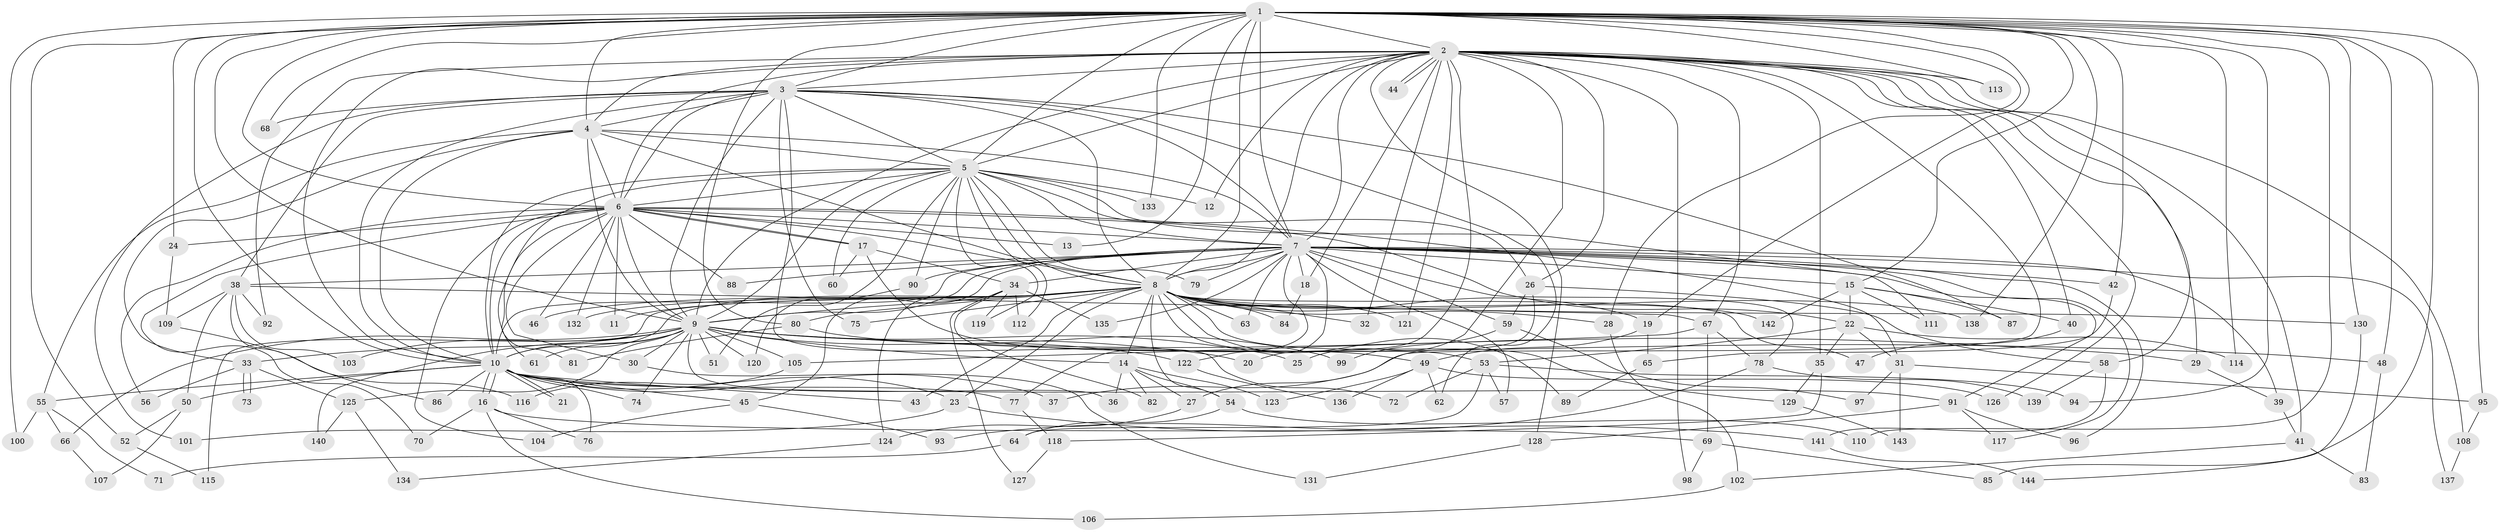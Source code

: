 // coarse degree distribution, {20: 0.023255813953488372, 23: 0.023255813953488372, 7: 0.06976744186046512, 13: 0.023255813953488372, 18: 0.023255813953488372, 29: 0.023255813953488372, 2: 0.4186046511627907, 1: 0.09302325581395349, 8: 0.023255813953488372, 3: 0.16279069767441862, 9: 0.023255813953488372, 4: 0.09302325581395349}
// Generated by graph-tools (version 1.1) at 2025/17/03/04/25 18:17:43]
// undirected, 144 vertices, 313 edges
graph export_dot {
graph [start="1"]
  node [color=gray90,style=filled];
  1;
  2;
  3;
  4;
  5;
  6;
  7;
  8;
  9;
  10;
  11;
  12;
  13;
  14;
  15;
  16;
  17;
  18;
  19;
  20;
  21;
  22;
  23;
  24;
  25;
  26;
  27;
  28;
  29;
  30;
  31;
  32;
  33;
  34;
  35;
  36;
  37;
  38;
  39;
  40;
  41;
  42;
  43;
  44;
  45;
  46;
  47;
  48;
  49;
  50;
  51;
  52;
  53;
  54;
  55;
  56;
  57;
  58;
  59;
  60;
  61;
  62;
  63;
  64;
  65;
  66;
  67;
  68;
  69;
  70;
  71;
  72;
  73;
  74;
  75;
  76;
  77;
  78;
  79;
  80;
  81;
  82;
  83;
  84;
  85;
  86;
  87;
  88;
  89;
  90;
  91;
  92;
  93;
  94;
  95;
  96;
  97;
  98;
  99;
  100;
  101;
  102;
  103;
  104;
  105;
  106;
  107;
  108;
  109;
  110;
  111;
  112;
  113;
  114;
  115;
  116;
  117;
  118;
  119;
  120;
  121;
  122;
  123;
  124;
  125;
  126;
  127;
  128;
  129;
  130;
  131;
  132;
  133;
  134;
  135;
  136;
  137;
  138;
  139;
  140;
  141;
  142;
  143;
  144;
  1 -- 2;
  1 -- 3;
  1 -- 4;
  1 -- 5;
  1 -- 6;
  1 -- 7;
  1 -- 8;
  1 -- 9;
  1 -- 10;
  1 -- 13;
  1 -- 15;
  1 -- 19;
  1 -- 24;
  1 -- 28;
  1 -- 42;
  1 -- 48;
  1 -- 52;
  1 -- 68;
  1 -- 80;
  1 -- 85;
  1 -- 94;
  1 -- 95;
  1 -- 100;
  1 -- 110;
  1 -- 113;
  1 -- 114;
  1 -- 130;
  1 -- 133;
  1 -- 138;
  2 -- 3;
  2 -- 4;
  2 -- 5;
  2 -- 6;
  2 -- 7;
  2 -- 8;
  2 -- 9;
  2 -- 10;
  2 -- 12;
  2 -- 18;
  2 -- 20;
  2 -- 25;
  2 -- 26;
  2 -- 29;
  2 -- 32;
  2 -- 35;
  2 -- 37;
  2 -- 40;
  2 -- 41;
  2 -- 44;
  2 -- 44;
  2 -- 58;
  2 -- 67;
  2 -- 92;
  2 -- 98;
  2 -- 108;
  2 -- 113;
  2 -- 121;
  2 -- 126;
  2 -- 128;
  3 -- 4;
  3 -- 5;
  3 -- 6;
  3 -- 7;
  3 -- 8;
  3 -- 9;
  3 -- 10;
  3 -- 38;
  3 -- 62;
  3 -- 68;
  3 -- 72;
  3 -- 75;
  3 -- 87;
  3 -- 101;
  4 -- 5;
  4 -- 6;
  4 -- 7;
  4 -- 8;
  4 -- 9;
  4 -- 10;
  4 -- 33;
  4 -- 55;
  5 -- 6;
  5 -- 7;
  5 -- 8;
  5 -- 9;
  5 -- 10;
  5 -- 12;
  5 -- 26;
  5 -- 51;
  5 -- 60;
  5 -- 79;
  5 -- 81;
  5 -- 90;
  5 -- 111;
  5 -- 112;
  5 -- 119;
  5 -- 133;
  6 -- 7;
  6 -- 8;
  6 -- 9;
  6 -- 10;
  6 -- 11;
  6 -- 13;
  6 -- 17;
  6 -- 17;
  6 -- 22;
  6 -- 24;
  6 -- 30;
  6 -- 31;
  6 -- 46;
  6 -- 56;
  6 -- 61;
  6 -- 70;
  6 -- 88;
  6 -- 104;
  6 -- 132;
  7 -- 8;
  7 -- 9;
  7 -- 10;
  7 -- 15;
  7 -- 18;
  7 -- 34;
  7 -- 38;
  7 -- 39;
  7 -- 42;
  7 -- 45;
  7 -- 57;
  7 -- 59;
  7 -- 63;
  7 -- 77;
  7 -- 78;
  7 -- 79;
  7 -- 88;
  7 -- 90;
  7 -- 91;
  7 -- 96;
  7 -- 117;
  7 -- 122;
  7 -- 135;
  7 -- 137;
  8 -- 9;
  8 -- 10;
  8 -- 11;
  8 -- 14;
  8 -- 19;
  8 -- 23;
  8 -- 28;
  8 -- 32;
  8 -- 43;
  8 -- 46;
  8 -- 47;
  8 -- 53;
  8 -- 54;
  8 -- 63;
  8 -- 75;
  8 -- 80;
  8 -- 84;
  8 -- 89;
  8 -- 115;
  8 -- 121;
  8 -- 129;
  8 -- 130;
  8 -- 132;
  8 -- 138;
  8 -- 142;
  9 -- 10;
  9 -- 14;
  9 -- 20;
  9 -- 25;
  9 -- 29;
  9 -- 30;
  9 -- 33;
  9 -- 36;
  9 -- 48;
  9 -- 51;
  9 -- 61;
  9 -- 66;
  9 -- 74;
  9 -- 103;
  9 -- 105;
  9 -- 120;
  9 -- 122;
  9 -- 125;
  9 -- 140;
  10 -- 16;
  10 -- 16;
  10 -- 21;
  10 -- 21;
  10 -- 23;
  10 -- 37;
  10 -- 43;
  10 -- 45;
  10 -- 50;
  10 -- 55;
  10 -- 74;
  10 -- 76;
  10 -- 77;
  10 -- 86;
  10 -- 91;
  14 -- 27;
  14 -- 36;
  14 -- 54;
  14 -- 82;
  14 -- 123;
  15 -- 22;
  15 -- 40;
  15 -- 87;
  15 -- 111;
  15 -- 142;
  16 -- 69;
  16 -- 70;
  16 -- 76;
  16 -- 106;
  17 -- 34;
  17 -- 49;
  17 -- 60;
  18 -- 84;
  19 -- 49;
  19 -- 65;
  22 -- 31;
  22 -- 35;
  22 -- 53;
  22 -- 114;
  23 -- 101;
  23 -- 141;
  24 -- 109;
  26 -- 27;
  26 -- 58;
  26 -- 59;
  27 -- 124;
  28 -- 102;
  29 -- 39;
  30 -- 131;
  31 -- 95;
  31 -- 97;
  31 -- 143;
  33 -- 56;
  33 -- 73;
  33 -- 73;
  33 -- 125;
  34 -- 82;
  34 -- 112;
  34 -- 119;
  34 -- 124;
  34 -- 127;
  34 -- 135;
  35 -- 118;
  35 -- 129;
  38 -- 50;
  38 -- 67;
  38 -- 86;
  38 -- 92;
  38 -- 103;
  38 -- 109;
  39 -- 41;
  40 -- 47;
  41 -- 83;
  41 -- 102;
  42 -- 65;
  45 -- 93;
  45 -- 104;
  48 -- 83;
  49 -- 62;
  49 -- 123;
  49 -- 126;
  49 -- 136;
  50 -- 52;
  50 -- 107;
  52 -- 115;
  53 -- 57;
  53 -- 64;
  53 -- 72;
  53 -- 94;
  54 -- 64;
  54 -- 110;
  55 -- 66;
  55 -- 71;
  55 -- 100;
  58 -- 139;
  58 -- 141;
  59 -- 97;
  59 -- 99;
  64 -- 71;
  65 -- 89;
  66 -- 107;
  67 -- 69;
  67 -- 78;
  67 -- 105;
  69 -- 85;
  69 -- 98;
  77 -- 118;
  78 -- 93;
  78 -- 139;
  80 -- 81;
  80 -- 99;
  90 -- 120;
  91 -- 96;
  91 -- 117;
  91 -- 128;
  95 -- 108;
  102 -- 106;
  105 -- 116;
  108 -- 137;
  109 -- 116;
  118 -- 127;
  122 -- 136;
  124 -- 134;
  125 -- 134;
  125 -- 140;
  128 -- 131;
  129 -- 143;
  130 -- 144;
  141 -- 144;
}
